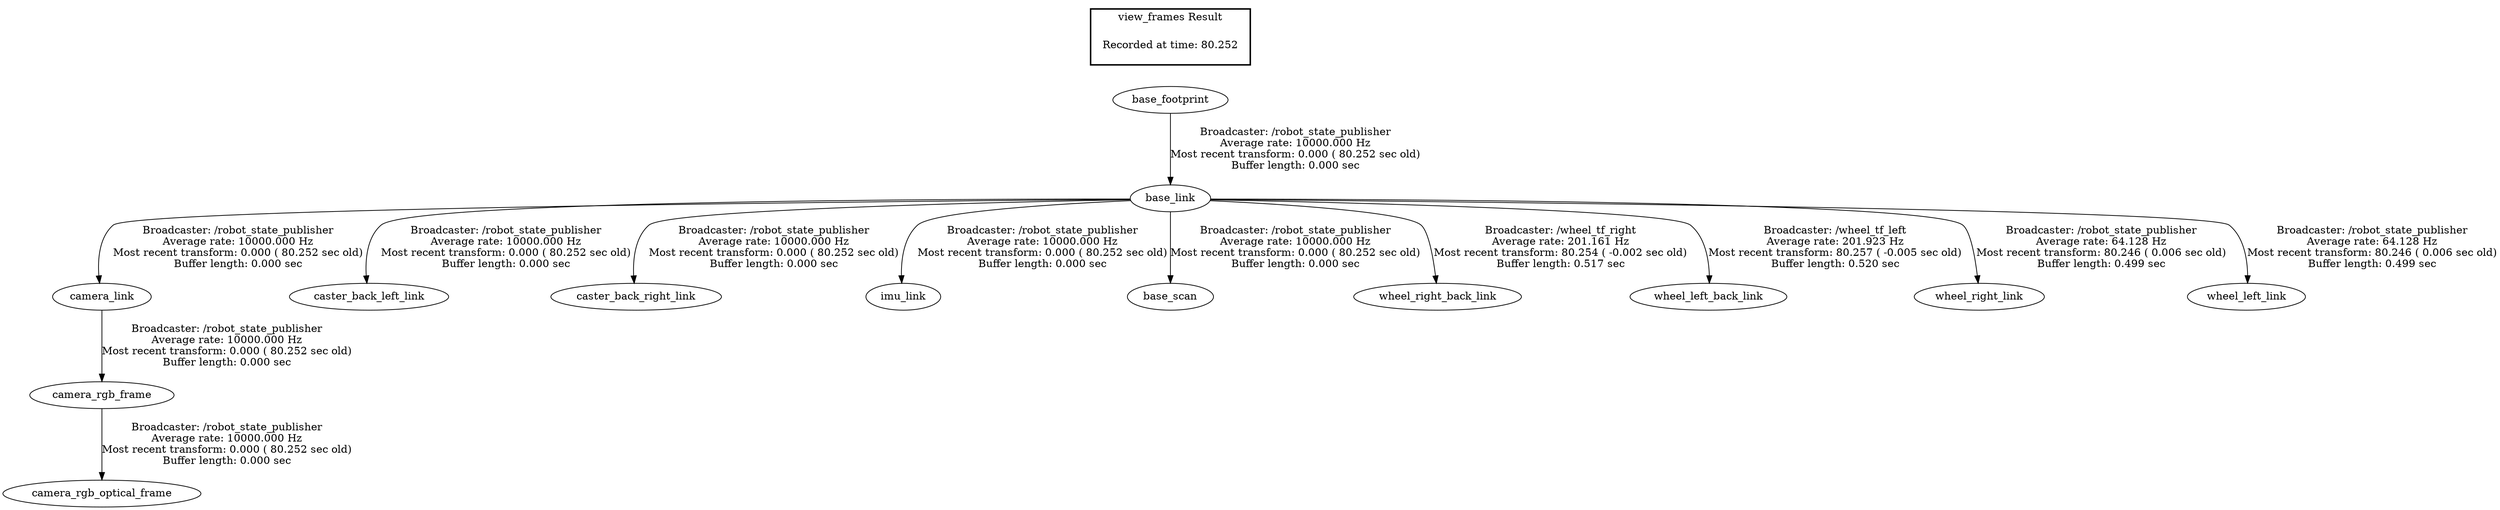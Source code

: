 digraph G {
"base_footprint" -> "base_link"[label="Broadcaster: /robot_state_publisher\nAverage rate: 10000.000 Hz\nMost recent transform: 0.000 ( 80.252 sec old)\nBuffer length: 0.000 sec\n"];
"base_link" -> "camera_link"[label="Broadcaster: /robot_state_publisher\nAverage rate: 10000.000 Hz\nMost recent transform: 0.000 ( 80.252 sec old)\nBuffer length: 0.000 sec\n"];
"camera_link" -> "camera_rgb_frame"[label="Broadcaster: /robot_state_publisher\nAverage rate: 10000.000 Hz\nMost recent transform: 0.000 ( 80.252 sec old)\nBuffer length: 0.000 sec\n"];
"camera_rgb_frame" -> "camera_rgb_optical_frame"[label="Broadcaster: /robot_state_publisher\nAverage rate: 10000.000 Hz\nMost recent transform: 0.000 ( 80.252 sec old)\nBuffer length: 0.000 sec\n"];
"base_link" -> "caster_back_left_link"[label="Broadcaster: /robot_state_publisher\nAverage rate: 10000.000 Hz\nMost recent transform: 0.000 ( 80.252 sec old)\nBuffer length: 0.000 sec\n"];
"base_link" -> "caster_back_right_link"[label="Broadcaster: /robot_state_publisher\nAverage rate: 10000.000 Hz\nMost recent transform: 0.000 ( 80.252 sec old)\nBuffer length: 0.000 sec\n"];
"base_link" -> "imu_link"[label="Broadcaster: /robot_state_publisher\nAverage rate: 10000.000 Hz\nMost recent transform: 0.000 ( 80.252 sec old)\nBuffer length: 0.000 sec\n"];
"base_link" -> "base_scan"[label="Broadcaster: /robot_state_publisher\nAverage rate: 10000.000 Hz\nMost recent transform: 0.000 ( 80.252 sec old)\nBuffer length: 0.000 sec\n"];
"base_link" -> "wheel_right_back_link"[label="Broadcaster: /wheel_tf_right\nAverage rate: 201.161 Hz\nMost recent transform: 80.254 ( -0.002 sec old)\nBuffer length: 0.517 sec\n"];
"base_link" -> "wheel_left_back_link"[label="Broadcaster: /wheel_tf_left\nAverage rate: 201.923 Hz\nMost recent transform: 80.257 ( -0.005 sec old)\nBuffer length: 0.520 sec\n"];
"base_link" -> "wheel_right_link"[label="Broadcaster: /robot_state_publisher\nAverage rate: 64.128 Hz\nMost recent transform: 80.246 ( 0.006 sec old)\nBuffer length: 0.499 sec\n"];
"base_link" -> "wheel_left_link"[label="Broadcaster: /robot_state_publisher\nAverage rate: 64.128 Hz\nMost recent transform: 80.246 ( 0.006 sec old)\nBuffer length: 0.499 sec\n"];
edge [style=invis];
 subgraph cluster_legend { style=bold; color=black; label ="view_frames Result";
"Recorded at time: 80.252"[ shape=plaintext ] ;
 }->"base_footprint";
}